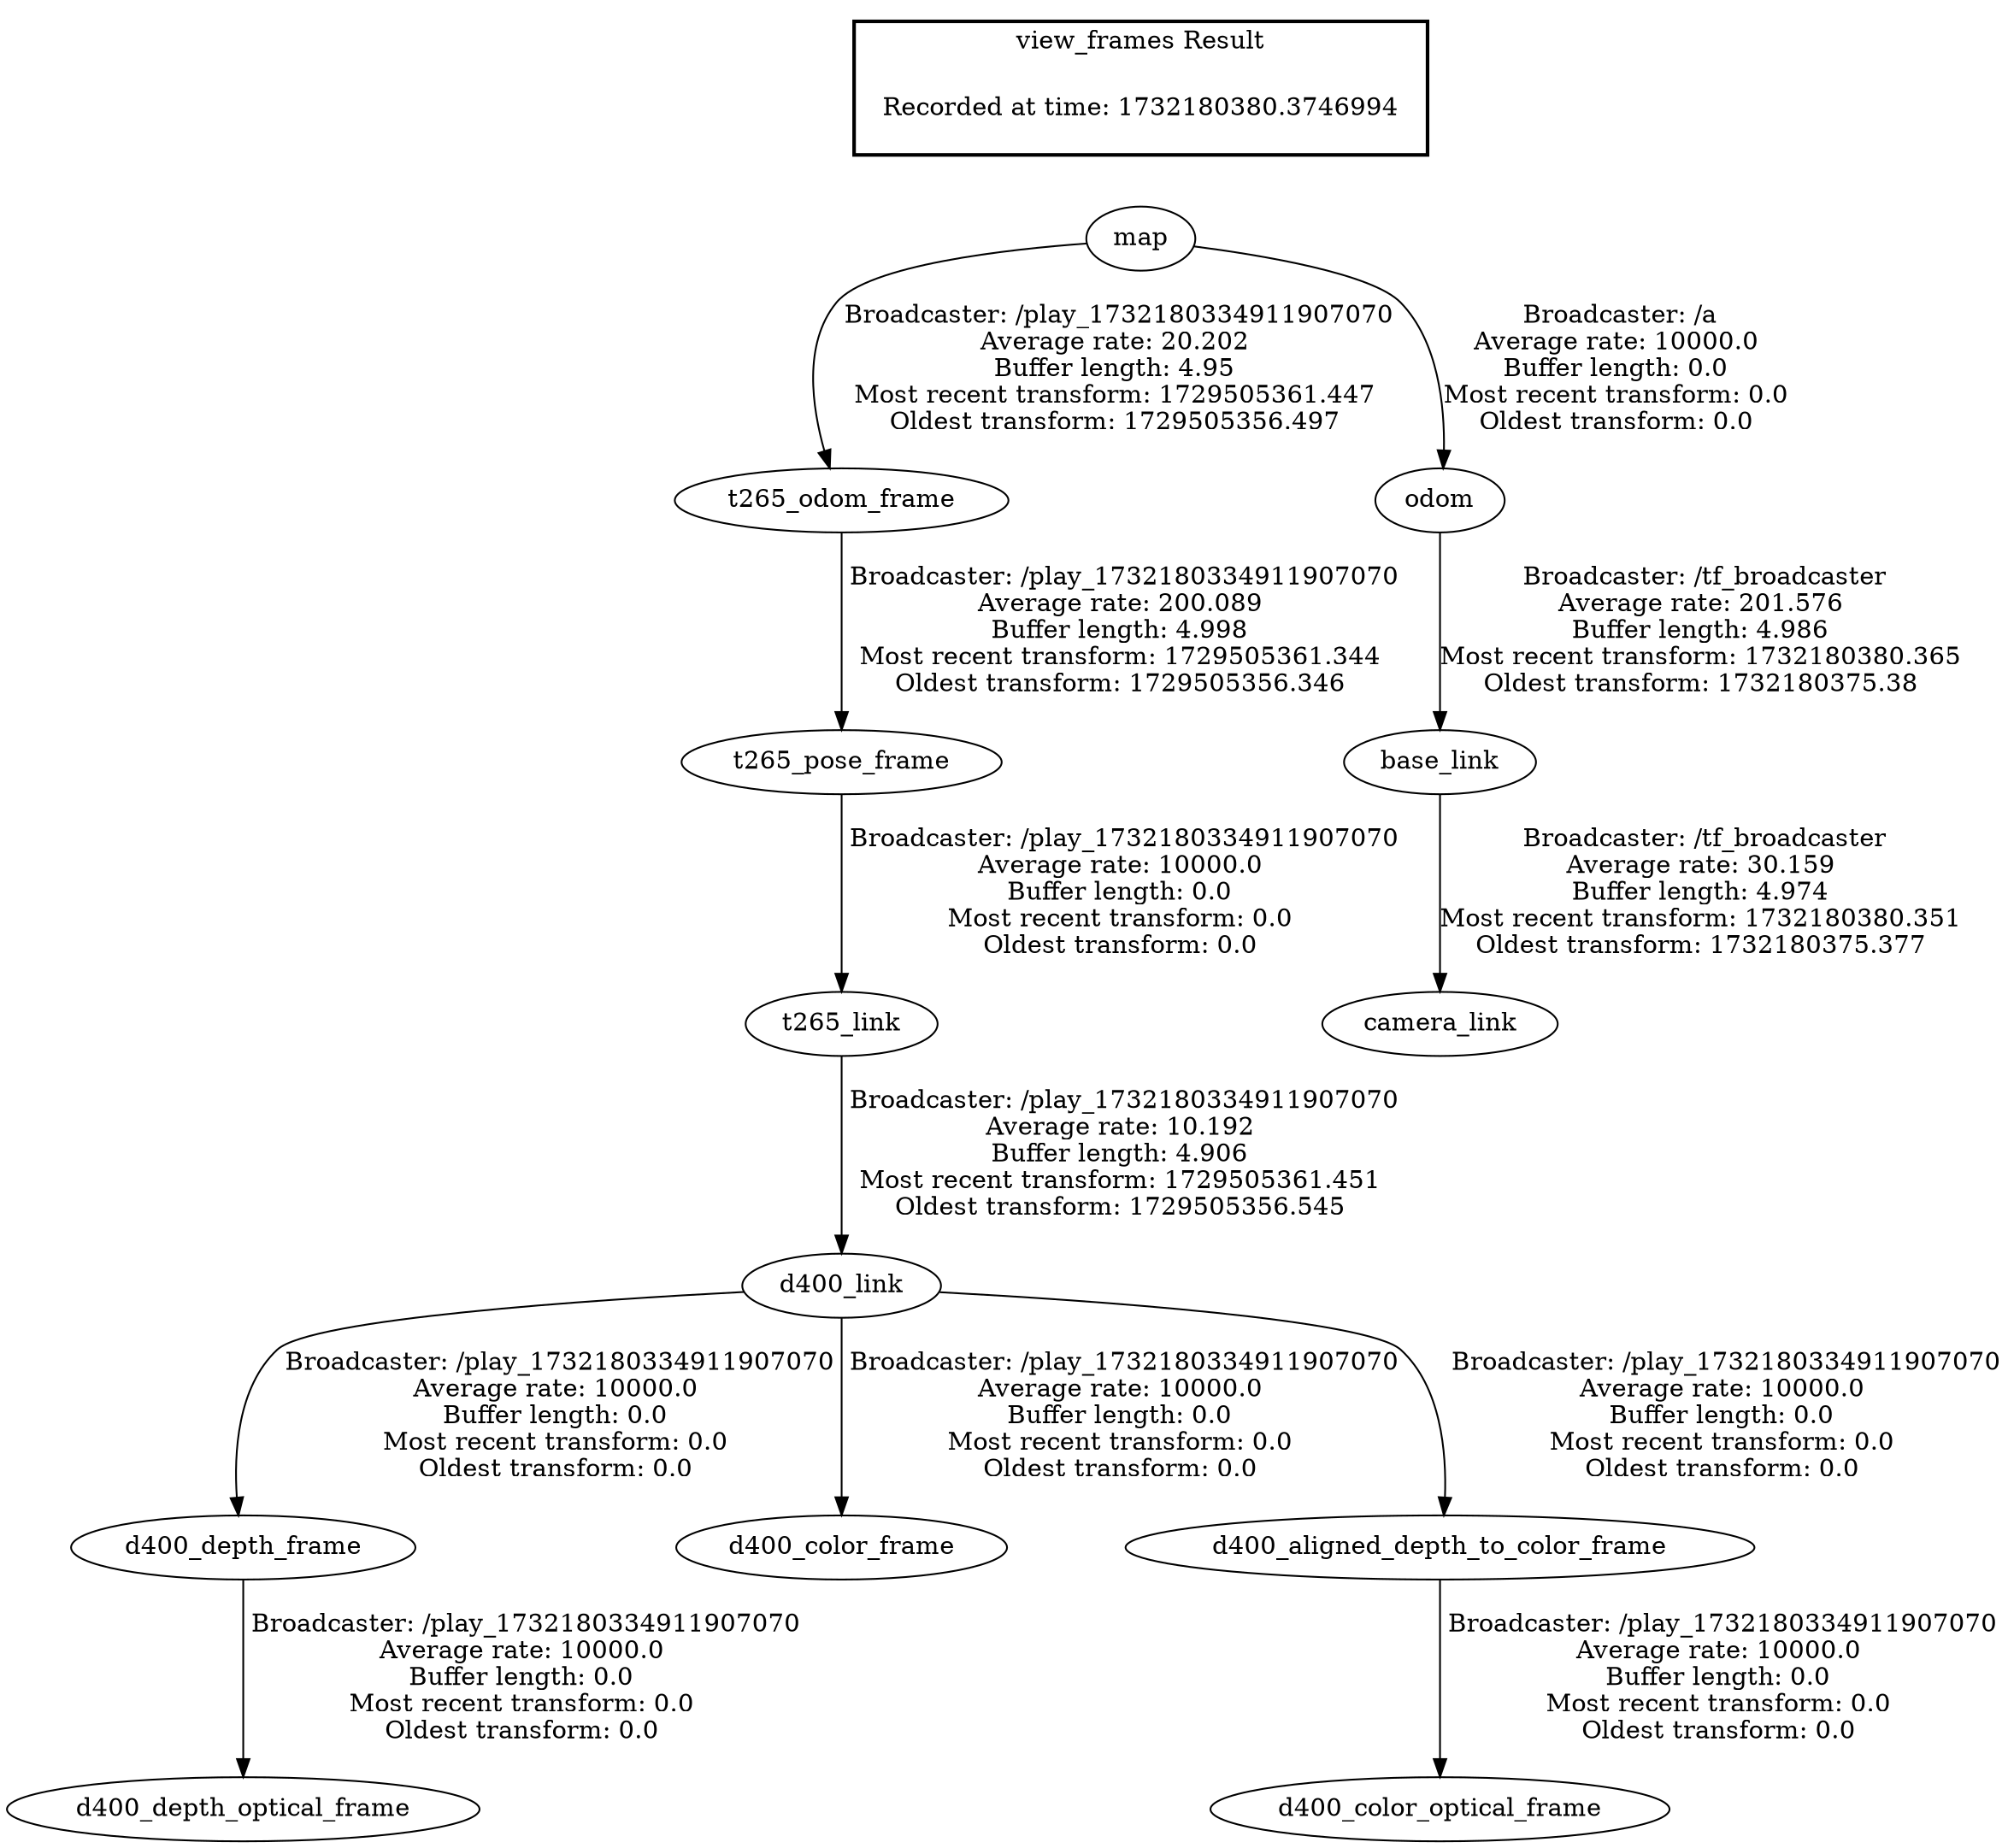 digraph G {
"d400_link" -> "d400_depth_frame"[label=" Broadcaster: /play_1732180334911907070\nAverage rate: 10000.0\nBuffer length: 0.0\nMost recent transform: 0.0\nOldest transform: 0.0\n"];
"t265_link" -> "d400_link"[label=" Broadcaster: /play_1732180334911907070\nAverage rate: 10.192\nBuffer length: 4.906\nMost recent transform: 1729505361.451\nOldest transform: 1729505356.545\n"];
"d400_depth_frame" -> "d400_depth_optical_frame"[label=" Broadcaster: /play_1732180334911907070\nAverage rate: 10000.0\nBuffer length: 0.0\nMost recent transform: 0.0\nOldest transform: 0.0\n"];
"d400_link" -> "d400_color_frame"[label=" Broadcaster: /play_1732180334911907070\nAverage rate: 10000.0\nBuffer length: 0.0\nMost recent transform: 0.0\nOldest transform: 0.0\n"];
"d400_aligned_depth_to_color_frame" -> "d400_color_optical_frame"[label=" Broadcaster: /play_1732180334911907070\nAverage rate: 10000.0\nBuffer length: 0.0\nMost recent transform: 0.0\nOldest transform: 0.0\n"];
"d400_link" -> "d400_aligned_depth_to_color_frame"[label=" Broadcaster: /play_1732180334911907070\nAverage rate: 10000.0\nBuffer length: 0.0\nMost recent transform: 0.0\nOldest transform: 0.0\n"];
"t265_pose_frame" -> "t265_link"[label=" Broadcaster: /play_1732180334911907070\nAverage rate: 10000.0\nBuffer length: 0.0\nMost recent transform: 0.0\nOldest transform: 0.0\n"];
"t265_odom_frame" -> "t265_pose_frame"[label=" Broadcaster: /play_1732180334911907070\nAverage rate: 200.089\nBuffer length: 4.998\nMost recent transform: 1729505361.344\nOldest transform: 1729505356.346\n"];
"map" -> "odom"[label=" Broadcaster: /a\nAverage rate: 10000.0\nBuffer length: 0.0\nMost recent transform: 0.0\nOldest transform: 0.0\n"];
"map" -> "t265_odom_frame"[label=" Broadcaster: /play_1732180334911907070\nAverage rate: 20.202\nBuffer length: 4.95\nMost recent transform: 1729505361.447\nOldest transform: 1729505356.497\n"];
"base_link" -> "camera_link"[label=" Broadcaster: /tf_broadcaster\nAverage rate: 30.159\nBuffer length: 4.974\nMost recent transform: 1732180380.351\nOldest transform: 1732180375.377\n"];
"odom" -> "base_link"[label=" Broadcaster: /tf_broadcaster\nAverage rate: 201.576\nBuffer length: 4.986\nMost recent transform: 1732180380.365\nOldest transform: 1732180375.38\n"];
edge [style=invis];
 subgraph cluster_legend { style=bold; color=black; label ="view_frames Result";
"Recorded at time: 1732180380.3746994"[ shape=plaintext ] ;
}->"map";
}